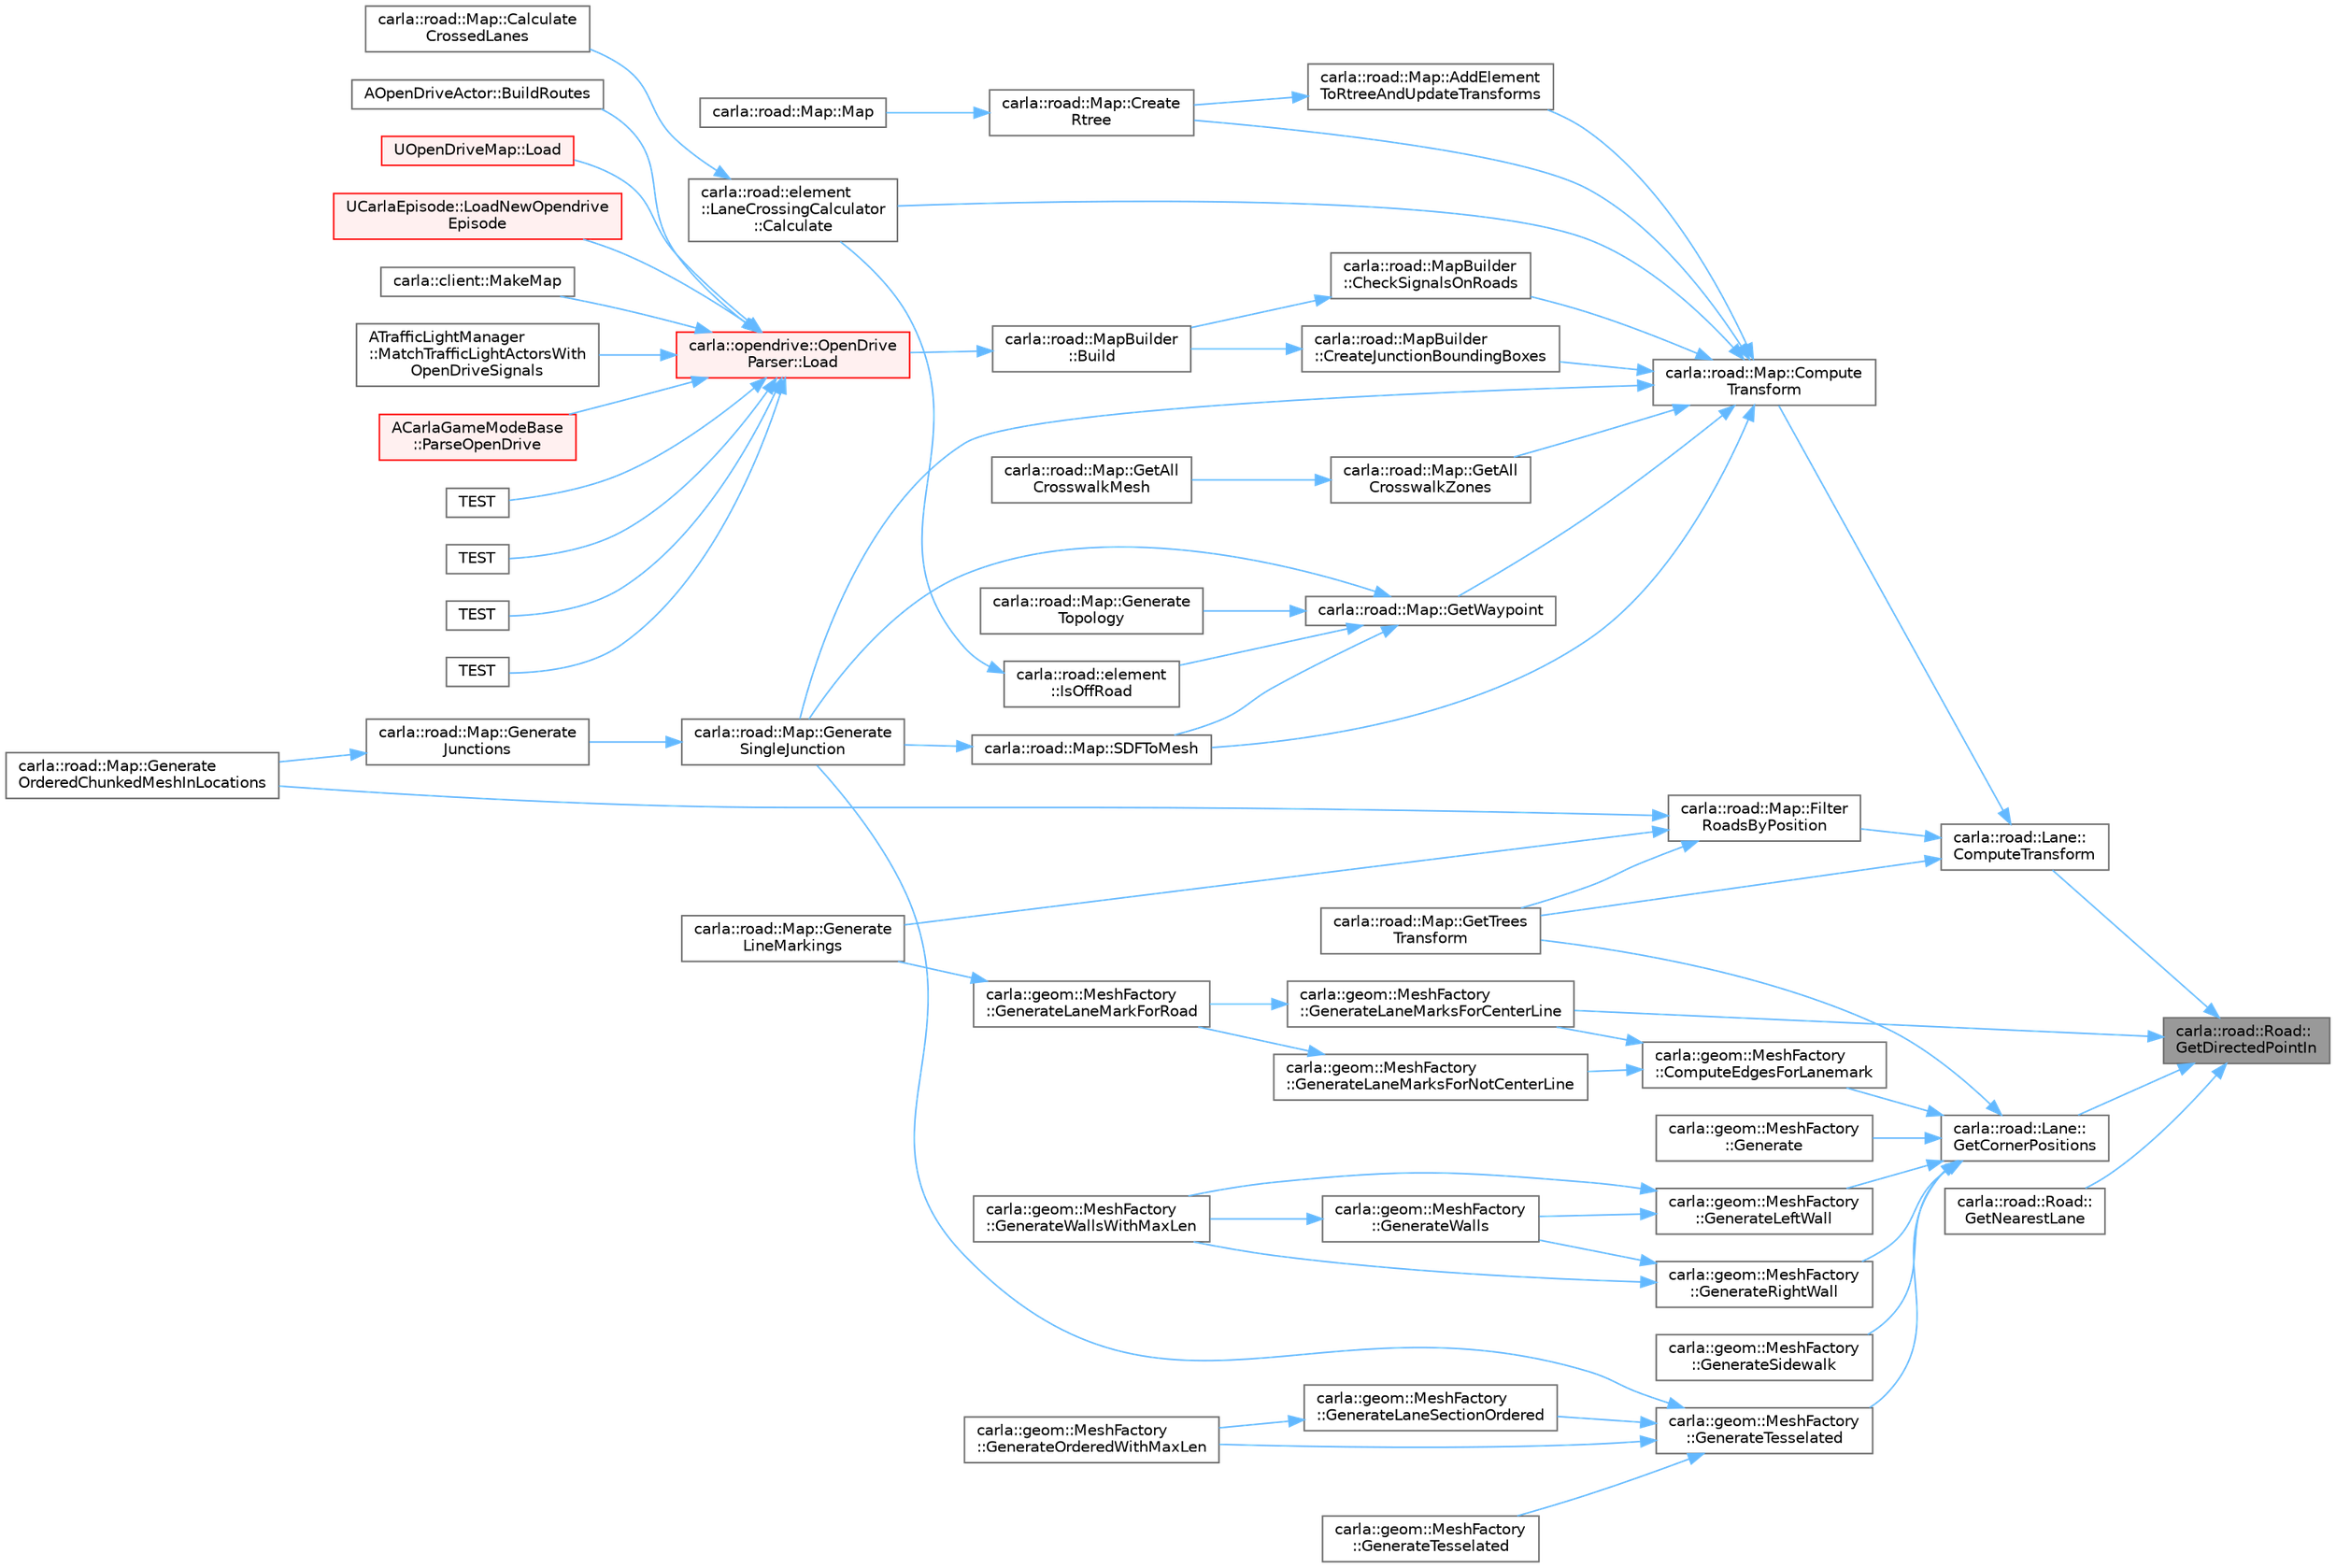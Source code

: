 digraph "carla::road::Road::GetDirectedPointIn"
{
 // INTERACTIVE_SVG=YES
 // LATEX_PDF_SIZE
  bgcolor="transparent";
  edge [fontname=Helvetica,fontsize=10,labelfontname=Helvetica,labelfontsize=10];
  node [fontname=Helvetica,fontsize=10,shape=box,height=0.2,width=0.4];
  rankdir="RL";
  Node1 [id="Node000001",label="carla::road::Road::\lGetDirectedPointIn",height=0.2,width=0.4,color="gray40", fillcolor="grey60", style="filled", fontcolor="black",tooltip="Returns a directed point on the center of the road (lane 0), with the corresponding laneOffset and el..."];
  Node1 -> Node2 [id="edge1_Node000001_Node000002",dir="back",color="steelblue1",style="solid",tooltip=" "];
  Node2 [id="Node000002",label="carla::road::Lane::\lComputeTransform",height=0.2,width=0.4,color="grey40", fillcolor="white", style="filled",URL="$df/d85/classcarla_1_1road_1_1Lane.html#a5b6a44fb0e0cd41e21557e93f913f45a",tooltip=" "];
  Node2 -> Node3 [id="edge2_Node000002_Node000003",dir="back",color="steelblue1",style="solid",tooltip=" "];
  Node3 [id="Node000003",label="carla::road::Map::Compute\lTransform",height=0.2,width=0.4,color="grey40", fillcolor="white", style="filled",URL="$d0/d34/classcarla_1_1road_1_1Map.html#ab92716131e75fa9760042389d14f56a2",tooltip=" "];
  Node3 -> Node4 [id="edge3_Node000003_Node000004",dir="back",color="steelblue1",style="solid",tooltip=" "];
  Node4 [id="Node000004",label="carla::road::Map::AddElement\lToRtreeAndUpdateTransforms",height=0.2,width=0.4,color="grey40", fillcolor="white", style="filled",URL="$d0/d34/classcarla_1_1road_1_1Map.html#a36af7faea3211dab99511c59e06c52c2",tooltip=" "];
  Node4 -> Node5 [id="edge4_Node000004_Node000005",dir="back",color="steelblue1",style="solid",tooltip=" "];
  Node5 [id="Node000005",label="carla::road::Map::Create\lRtree",height=0.2,width=0.4,color="grey40", fillcolor="white", style="filled",URL="$d0/d34/classcarla_1_1road_1_1Map.html#ad30ed42bc1a8089df7d63ec8cdfa3e72",tooltip=" "];
  Node5 -> Node6 [id="edge5_Node000005_Node000006",dir="back",color="steelblue1",style="solid",tooltip=" "];
  Node6 [id="Node000006",label="carla::road::Map::Map",height=0.2,width=0.4,color="grey40", fillcolor="white", style="filled",URL="$d0/d34/classcarla_1_1road_1_1Map.html#a8f7405072e937b732ea32c9b73bd116c",tooltip="========================================================================"];
  Node3 -> Node7 [id="edge6_Node000003_Node000007",dir="back",color="steelblue1",style="solid",tooltip=" "];
  Node7 [id="Node000007",label="carla::road::element\l::LaneCrossingCalculator\l::Calculate",height=0.2,width=0.4,color="grey40", fillcolor="white", style="filled",URL="$d2/d60/classcarla_1_1road_1_1element_1_1LaneCrossingCalculator.html#a589511f573df9e9c46c55a7a46c02cd6",tooltip=" "];
  Node7 -> Node8 [id="edge7_Node000007_Node000008",dir="back",color="steelblue1",style="solid",tooltip=" "];
  Node8 [id="Node000008",label="carla::road::Map::Calculate\lCrossedLanes",height=0.2,width=0.4,color="grey40", fillcolor="white", style="filled",URL="$d0/d34/classcarla_1_1road_1_1Map.html#a4d3427dc449d9555dc1a02865d110e76",tooltip=" "];
  Node3 -> Node9 [id="edge8_Node000003_Node000009",dir="back",color="steelblue1",style="solid",tooltip=" "];
  Node9 [id="Node000009",label="carla::road::MapBuilder\l::CheckSignalsOnRoads",height=0.2,width=0.4,color="grey40", fillcolor="white", style="filled",URL="$de/d16/classcarla_1_1road_1_1MapBuilder.html#af3773de062a9e9aec4310f024f19ba28",tooltip="Checks signals overlapping driving lanes and emits a warning"];
  Node9 -> Node10 [id="edge9_Node000009_Node000010",dir="back",color="steelblue1",style="solid",tooltip=" "];
  Node10 [id="Node000010",label="carla::road::MapBuilder\l::Build",height=0.2,width=0.4,color="grey40", fillcolor="white", style="filled",URL="$de/d16/classcarla_1_1road_1_1MapBuilder.html#a7b0bb12125e15fd246924aee12327e7e",tooltip=" "];
  Node10 -> Node11 [id="edge10_Node000010_Node000011",dir="back",color="steelblue1",style="solid",tooltip=" "];
  Node11 [id="Node000011",label="carla::opendrive::OpenDrive\lParser::Load",height=0.2,width=0.4,color="red", fillcolor="#FFF0F0", style="filled",URL="$de/d5a/classcarla_1_1opendrive_1_1OpenDriveParser.html#a599fd6174f30aaee59590c16503afd8a",tooltip=" "];
  Node11 -> Node12 [id="edge11_Node000011_Node000012",dir="back",color="steelblue1",style="solid",tooltip=" "];
  Node12 [id="Node000012",label="AOpenDriveActor::BuildRoutes",height=0.2,width=0.4,color="grey40", fillcolor="white", style="filled",URL="$d0/d2d/classAOpenDriveActor.html#ac8678af2b371c3a3faca8775ab1e4816",tooltip=" "];
  Node11 -> Node13 [id="edge12_Node000011_Node000013",dir="back",color="steelblue1",style="solid",tooltip=" "];
  Node13 [id="Node000013",label="UOpenDriveMap::Load",height=0.2,width=0.4,color="red", fillcolor="#FFF0F0", style="filled",URL="$d8/dfe/classUOpenDriveMap.html#a0ce422ee1f79211e6957bab1d2048348",tooltip="Load this map with an OpenDrive (XODR) file."];
  Node11 -> Node16 [id="edge13_Node000011_Node000016",dir="back",color="steelblue1",style="solid",tooltip=" "];
  Node16 [id="Node000016",label="UCarlaEpisode::LoadNewOpendrive\lEpisode",height=0.2,width=0.4,color="red", fillcolor="#FFF0F0", style="filled",URL="$dc/d84/classUCarlaEpisode.html#a3eeed56e0cc3cf04d266b86c5a88c3ed",tooltip="Load a new map generating the mesh from OpenDRIVE data and start a new episode."];
  Node11 -> Node19 [id="edge14_Node000011_Node000019",dir="back",color="steelblue1",style="solid",tooltip=" "];
  Node19 [id="Node000019",label="carla::client::MakeMap",height=0.2,width=0.4,color="grey40", fillcolor="white", style="filled",URL="$d2/daf/namespacecarla_1_1client.html#a228b83c6429f8e3406a93a1b41eb1565",tooltip=" "];
  Node11 -> Node20 [id="edge15_Node000011_Node000020",dir="back",color="steelblue1",style="solid",tooltip=" "];
  Node20 [id="Node000020",label="ATrafficLightManager\l::MatchTrafficLightActorsWith\lOpenDriveSignals",height=0.2,width=0.4,color="grey40", fillcolor="white", style="filled",URL="$df/da5/classATrafficLightManager.html#a212893f28dfefd3883c68be7e9a7d835",tooltip=" "];
  Node11 -> Node21 [id="edge16_Node000011_Node000021",dir="back",color="steelblue1",style="solid",tooltip=" "];
  Node21 [id="Node000021",label="ACarlaGameModeBase\l::ParseOpenDrive",height=0.2,width=0.4,color="red", fillcolor="#FFF0F0", style="filled",URL="$db/de5/classACarlaGameModeBase.html#aa1cc7f6d077f3a4dcf7b1d523c9f5d2f",tooltip=" "];
  Node11 -> Node23 [id="edge17_Node000011_Node000023",dir="back",color="steelblue1",style="solid",tooltip=" "];
  Node23 [id="Node000023",label="TEST",height=0.2,width=0.4,color="grey40", fillcolor="white", style="filled",URL="$d1/dc0/test__opendrive_8cpp.html#a95337c8716f4e9d4e8bba560dbde9e34",tooltip=" "];
  Node11 -> Node24 [id="edge18_Node000011_Node000024",dir="back",color="steelblue1",style="solid",tooltip=" "];
  Node24 [id="Node000024",label="TEST",height=0.2,width=0.4,color="grey40", fillcolor="white", style="filled",URL="$d1/dc0/test__opendrive_8cpp.html#a21ad6143dcb9642d77c0dfc031f41b2a",tooltip=" "];
  Node11 -> Node25 [id="edge19_Node000011_Node000025",dir="back",color="steelblue1",style="solid",tooltip=" "];
  Node25 [id="Node000025",label="TEST",height=0.2,width=0.4,color="grey40", fillcolor="white", style="filled",URL="$d1/dc0/test__opendrive_8cpp.html#ad3c77eb93e568426e72ddb84a31031a7",tooltip=" "];
  Node11 -> Node26 [id="edge20_Node000011_Node000026",dir="back",color="steelblue1",style="solid",tooltip=" "];
  Node26 [id="Node000026",label="TEST",height=0.2,width=0.4,color="grey40", fillcolor="white", style="filled",URL="$d1/dc0/test__opendrive_8cpp.html#aa6244d8f18c32ca7e6f0b3de79354dda",tooltip=" "];
  Node3 -> Node29 [id="edge21_Node000003_Node000029",dir="back",color="steelblue1",style="solid",tooltip=" "];
  Node29 [id="Node000029",label="carla::road::MapBuilder\l::CreateJunctionBoundingBoxes",height=0.2,width=0.4,color="grey40", fillcolor="white", style="filled",URL="$de/d16/classcarla_1_1road_1_1MapBuilder.html#ab0d9fe008defb1501769cf62f8cadf14",tooltip="Create the bounding boxes of each junction"];
  Node29 -> Node10 [id="edge22_Node000029_Node000010",dir="back",color="steelblue1",style="solid",tooltip=" "];
  Node3 -> Node5 [id="edge23_Node000003_Node000005",dir="back",color="steelblue1",style="solid",tooltip=" "];
  Node3 -> Node30 [id="edge24_Node000003_Node000030",dir="back",color="steelblue1",style="solid",tooltip=" "];
  Node30 [id="Node000030",label="carla::road::Map::Generate\lSingleJunction",height=0.2,width=0.4,color="grey40", fillcolor="white", style="filled",URL="$d0/d34/classcarla_1_1road_1_1Map.html#accf4f345bb9db4bcd6cdd9e6fec322cc",tooltip=" "];
  Node30 -> Node31 [id="edge25_Node000030_Node000031",dir="back",color="steelblue1",style="solid",tooltip=" "];
  Node31 [id="Node000031",label="carla::road::Map::Generate\lJunctions",height=0.2,width=0.4,color="grey40", fillcolor="white", style="filled",URL="$d0/d34/classcarla_1_1road_1_1Map.html#aa51550af7f6efc7df8691eb41225beec",tooltip=" "];
  Node31 -> Node32 [id="edge26_Node000031_Node000032",dir="back",color="steelblue1",style="solid",tooltip=" "];
  Node32 [id="Node000032",label="carla::road::Map::Generate\lOrderedChunkedMeshInLocations",height=0.2,width=0.4,color="grey40", fillcolor="white", style="filled",URL="$d0/d34/classcarla_1_1road_1_1Map.html#ac77235567699cc2853177c441390fd14",tooltip=" "];
  Node3 -> Node33 [id="edge27_Node000003_Node000033",dir="back",color="steelblue1",style="solid",tooltip=" "];
  Node33 [id="Node000033",label="carla::road::Map::GetAll\lCrosswalkZones",height=0.2,width=0.4,color="grey40", fillcolor="white", style="filled",URL="$d0/d34/classcarla_1_1road_1_1Map.html#ad5c36d945ee852b47b55e7d3210a20d0",tooltip="Returns a list of locations defining 2d areas, when a location is repeated an area is finished"];
  Node33 -> Node34 [id="edge28_Node000033_Node000034",dir="back",color="steelblue1",style="solid",tooltip=" "];
  Node34 [id="Node000034",label="carla::road::Map::GetAll\lCrosswalkMesh",height=0.2,width=0.4,color="grey40", fillcolor="white", style="filled",URL="$d0/d34/classcarla_1_1road_1_1Map.html#a82b38e5be122b3dd8d155175265f6e88",tooltip="Buids a mesh of all crosswalks based on the OpenDRIVE"];
  Node3 -> Node35 [id="edge29_Node000003_Node000035",dir="back",color="steelblue1",style="solid",tooltip=" "];
  Node35 [id="Node000035",label="carla::road::Map::GetWaypoint",height=0.2,width=0.4,color="grey40", fillcolor="white", style="filled",URL="$d0/d34/classcarla_1_1road_1_1Map.html#a39f0ccacb98f62b339de96c69621543b",tooltip=" "];
  Node35 -> Node30 [id="edge30_Node000035_Node000030",dir="back",color="steelblue1",style="solid",tooltip=" "];
  Node35 -> Node36 [id="edge31_Node000035_Node000036",dir="back",color="steelblue1",style="solid",tooltip=" "];
  Node36 [id="Node000036",label="carla::road::Map::Generate\lTopology",height=0.2,width=0.4,color="grey40", fillcolor="white", style="filled",URL="$d0/d34/classcarla_1_1road_1_1Map.html#a047f3fd871248ef6cea3d7057e38830b",tooltip="Generate the minimum set of waypoints that define the topology of map."];
  Node35 -> Node37 [id="edge32_Node000035_Node000037",dir="back",color="steelblue1",style="solid",tooltip=" "];
  Node37 [id="Node000037",label="carla::road::element\l::IsOffRoad",height=0.2,width=0.4,color="grey40", fillcolor="white", style="filled",URL="$df/dc1/namespacecarla_1_1road_1_1element.html#ad4397b3938f0a721ad5208f14912b744",tooltip=" "];
  Node37 -> Node7 [id="edge33_Node000037_Node000007",dir="back",color="steelblue1",style="solid",tooltip=" "];
  Node35 -> Node38 [id="edge34_Node000035_Node000038",dir="back",color="steelblue1",style="solid",tooltip=" "];
  Node38 [id="Node000038",label="carla::road::Map::SDFToMesh",height=0.2,width=0.4,color="grey40", fillcolor="white", style="filled",URL="$d0/d34/classcarla_1_1road_1_1Map.html#a1653a470bdf6e93b0471773b2e079847",tooltip=" "];
  Node38 -> Node30 [id="edge35_Node000038_Node000030",dir="back",color="steelblue1",style="solid",tooltip=" "];
  Node3 -> Node38 [id="edge36_Node000003_Node000038",dir="back",color="steelblue1",style="solid",tooltip=" "];
  Node2 -> Node39 [id="edge37_Node000002_Node000039",dir="back",color="steelblue1",style="solid",tooltip=" "];
  Node39 [id="Node000039",label="carla::road::Map::Filter\lRoadsByPosition",height=0.2,width=0.4,color="grey40", fillcolor="white", style="filled",URL="$d0/d34/classcarla_1_1road_1_1Map.html#a3552f28db07d8de3e0a41d693412171e",tooltip=" "];
  Node39 -> Node40 [id="edge38_Node000039_Node000040",dir="back",color="steelblue1",style="solid",tooltip=" "];
  Node40 [id="Node000040",label="carla::road::Map::Generate\lLineMarkings",height=0.2,width=0.4,color="grey40", fillcolor="white", style="filled",URL="$d0/d34/classcarla_1_1road_1_1Map.html#ad84d5990ccd301600bdf6863ed04dcdd",tooltip="Buids a list of meshes related with LineMarkings"];
  Node39 -> Node32 [id="edge39_Node000039_Node000032",dir="back",color="steelblue1",style="solid",tooltip=" "];
  Node39 -> Node41 [id="edge40_Node000039_Node000041",dir="back",color="steelblue1",style="solid",tooltip=" "];
  Node41 [id="Node000041",label="carla::road::Map::GetTrees\lTransform",height=0.2,width=0.4,color="grey40", fillcolor="white", style="filled",URL="$d0/d34/classcarla_1_1road_1_1Map.html#a17e65cd8e5fb3d61bf5a732bf225710d",tooltip=" "];
  Node2 -> Node41 [id="edge41_Node000002_Node000041",dir="back",color="steelblue1",style="solid",tooltip=" "];
  Node1 -> Node42 [id="edge42_Node000001_Node000042",dir="back",color="steelblue1",style="solid",tooltip=" "];
  Node42 [id="Node000042",label="carla::geom::MeshFactory\l::GenerateLaneMarksForCenterLine",height=0.2,width=0.4,color="grey40", fillcolor="white", style="filled",URL="$d6/d3d/classcarla_1_1geom_1_1MeshFactory.html#a5744e75d34e0a3514892d4a9b7906652",tooltip=" "];
  Node42 -> Node43 [id="edge43_Node000042_Node000043",dir="back",color="steelblue1",style="solid",tooltip=" "];
  Node43 [id="Node000043",label="carla::geom::MeshFactory\l::GenerateLaneMarkForRoad",height=0.2,width=0.4,color="grey40", fillcolor="white", style="filled",URL="$d6/d3d/classcarla_1_1geom_1_1MeshFactory.html#a6228f1a0673c73589a0816085fbc2900",tooltip=" "];
  Node43 -> Node40 [id="edge44_Node000043_Node000040",dir="back",color="steelblue1",style="solid",tooltip=" "];
  Node1 -> Node44 [id="edge45_Node000001_Node000044",dir="back",color="steelblue1",style="solid",tooltip=" "];
  Node44 [id="Node000044",label="carla::road::Lane::\lGetCornerPositions",height=0.2,width=0.4,color="grey40", fillcolor="white", style="filled",URL="$df/d85/classcarla_1_1road_1_1Lane.html#ae0d376fa422b14e54af3a702e1b8385a",tooltip="Computes the location of the edges given a s"];
  Node44 -> Node45 [id="edge46_Node000044_Node000045",dir="back",color="steelblue1",style="solid",tooltip=" "];
  Node45 [id="Node000045",label="carla::geom::MeshFactory\l::ComputeEdgesForLanemark",height=0.2,width=0.4,color="grey40", fillcolor="white", style="filled",URL="$d6/d3d/classcarla_1_1geom_1_1MeshFactory.html#a512234aafe71530fd0cff32d9a27a4e4",tooltip=" "];
  Node45 -> Node42 [id="edge47_Node000045_Node000042",dir="back",color="steelblue1",style="solid",tooltip=" "];
  Node45 -> Node46 [id="edge48_Node000045_Node000046",dir="back",color="steelblue1",style="solid",tooltip=" "];
  Node46 [id="Node000046",label="carla::geom::MeshFactory\l::GenerateLaneMarksForNotCenterLine",height=0.2,width=0.4,color="grey40", fillcolor="white", style="filled",URL="$d6/d3d/classcarla_1_1geom_1_1MeshFactory.html#aad2ea408b3032e959e384431becd860b",tooltip=" "];
  Node46 -> Node43 [id="edge49_Node000046_Node000043",dir="back",color="steelblue1",style="solid",tooltip=" "];
  Node44 -> Node47 [id="edge50_Node000044_Node000047",dir="back",color="steelblue1",style="solid",tooltip=" "];
  Node47 [id="Node000047",label="carla::geom::MeshFactory\l::Generate",height=0.2,width=0.4,color="grey40", fillcolor="white", style="filled",URL="$d6/d3d/classcarla_1_1geom_1_1MeshFactory.html#a1e3c826505f82d1ddffd9f40c39cfa2a",tooltip="Generates a mesh that defines a lane from a given s start and end"];
  Node44 -> Node48 [id="edge51_Node000044_Node000048",dir="back",color="steelblue1",style="solid",tooltip=" "];
  Node48 [id="Node000048",label="carla::geom::MeshFactory\l::GenerateLeftWall",height=0.2,width=0.4,color="grey40", fillcolor="white", style="filled",URL="$d6/d3d/classcarla_1_1geom_1_1MeshFactory.html#a202f9750d3be15d0af4b42b3a90f3662",tooltip="Generates a wall-like mesh at the left side of the lane"];
  Node48 -> Node49 [id="edge52_Node000048_Node000049",dir="back",color="steelblue1",style="solid",tooltip=" "];
  Node49 [id="Node000049",label="carla::geom::MeshFactory\l::GenerateWalls",height=0.2,width=0.4,color="grey40", fillcolor="white", style="filled",URL="$d6/d3d/classcarla_1_1geom_1_1MeshFactory.html#aec242ce8214cea646ba254c0cfc0176a",tooltip="Genrates a mesh representing a wall on the road corners to avoid cars falling down"];
  Node49 -> Node50 [id="edge53_Node000049_Node000050",dir="back",color="steelblue1",style="solid",tooltip=" "];
  Node50 [id="Node000050",label="carla::geom::MeshFactory\l::GenerateWallsWithMaxLen",height=0.2,width=0.4,color="grey40", fillcolor="white", style="filled",URL="$d6/d3d/classcarla_1_1geom_1_1MeshFactory.html#a5588f2f98ea42ade1082db0ef1c8ce7b",tooltip="Generates a list of meshes that defines a lane_section safety wall with a maximum length"];
  Node48 -> Node50 [id="edge54_Node000048_Node000050",dir="back",color="steelblue1",style="solid",tooltip=" "];
  Node44 -> Node51 [id="edge55_Node000044_Node000051",dir="back",color="steelblue1",style="solid",tooltip=" "];
  Node51 [id="Node000051",label="carla::geom::MeshFactory\l::GenerateRightWall",height=0.2,width=0.4,color="grey40", fillcolor="white", style="filled",URL="$d6/d3d/classcarla_1_1geom_1_1MeshFactory.html#a11c673db2f69ad3c21ebba4d068b8c6c",tooltip="Generates a wall-like mesh at the right side of the lane"];
  Node51 -> Node49 [id="edge56_Node000051_Node000049",dir="back",color="steelblue1",style="solid",tooltip=" "];
  Node51 -> Node50 [id="edge57_Node000051_Node000050",dir="back",color="steelblue1",style="solid",tooltip=" "];
  Node44 -> Node52 [id="edge58_Node000044_Node000052",dir="back",color="steelblue1",style="solid",tooltip=" "];
  Node52 [id="Node000052",label="carla::geom::MeshFactory\l::GenerateSidewalk",height=0.2,width=0.4,color="grey40", fillcolor="white", style="filled",URL="$d6/d3d/classcarla_1_1geom_1_1MeshFactory.html#a307f715a3e409fd5db0ce50f45c40478",tooltip=" "];
  Node44 -> Node53 [id="edge59_Node000044_Node000053",dir="back",color="steelblue1",style="solid",tooltip=" "];
  Node53 [id="Node000053",label="carla::geom::MeshFactory\l::GenerateTesselated",height=0.2,width=0.4,color="grey40", fillcolor="white", style="filled",URL="$d6/d3d/classcarla_1_1geom_1_1MeshFactory.html#ae26205cfd730254bb1a35302386b497f",tooltip="Generates a mesh that defines a lane from a given s start and end with bigger tesselation"];
  Node53 -> Node54 [id="edge60_Node000053_Node000054",dir="back",color="steelblue1",style="solid",tooltip=" "];
  Node54 [id="Node000054",label="carla::geom::MeshFactory\l::GenerateLaneSectionOrdered",height=0.2,width=0.4,color="grey40", fillcolor="white", style="filled",URL="$d6/d3d/classcarla_1_1geom_1_1MeshFactory.html#ab98f3e86a2e1abf508c132708c48e414",tooltip="Generates a mesh that defines a lane section"];
  Node54 -> Node55 [id="edge61_Node000054_Node000055",dir="back",color="steelblue1",style="solid",tooltip=" "];
  Node55 [id="Node000055",label="carla::geom::MeshFactory\l::GenerateOrderedWithMaxLen",height=0.2,width=0.4,color="grey40", fillcolor="white", style="filled",URL="$d6/d3d/classcarla_1_1geom_1_1MeshFactory.html#acce620f6e7432999236d4dd2c7900e24",tooltip="Generates a list of meshes that defines a lane_section with a maximum length"];
  Node53 -> Node55 [id="edge62_Node000053_Node000055",dir="back",color="steelblue1",style="solid",tooltip=" "];
  Node53 -> Node30 [id="edge63_Node000053_Node000030",dir="back",color="steelblue1",style="solid",tooltip=" "];
  Node53 -> Node56 [id="edge64_Node000053_Node000056",dir="back",color="steelblue1",style="solid",tooltip=" "];
  Node56 [id="Node000056",label="carla::geom::MeshFactory\l::GenerateTesselated",height=0.2,width=0.4,color="grey40", fillcolor="white", style="filled",URL="$d6/d3d/classcarla_1_1geom_1_1MeshFactory.html#a27fb4c904ccf5679a3888a511609495b",tooltip="Generates a mesh that defines the whole lane with bigger tesselation"];
  Node44 -> Node41 [id="edge65_Node000044_Node000041",dir="back",color="steelblue1",style="solid",tooltip=" "];
  Node1 -> Node57 [id="edge66_Node000001_Node000057",dir="back",color="steelblue1",style="solid",tooltip=" "];
  Node57 [id="Node000057",label="carla::road::Road::\lGetNearestLane",height=0.2,width=0.4,color="grey40", fillcolor="white", style="filled",URL="$dd/de6/classcarla_1_1road_1_1Road.html#ab2b49cb7ce0697c34d49e20dfa40692b",tooltip="Returns a pointer to the nearest lane, given s relative to Road and a location"];
}

